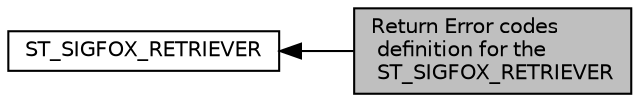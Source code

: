 digraph "Return Error codes definition for the ST_SIGFOX_RETRIEVER"
{
  edge [fontname="Helvetica",fontsize="10",labelfontname="Helvetica",labelfontsize="10"];
  node [fontname="Helvetica",fontsize="10",shape=box];
  rankdir=LR;
  Node2 [label="ST_SIGFOX_RETRIEVER",height=0.2,width=0.4,color="black", fillcolor="white", style="filled",URL="$group___s_t___s_i_g_f_o_x___r_e_t_r_i_e_v_e_r.html",tooltip=" "];
  Node1 [label="Return Error codes\l definition for the\l ST_SIGFOX_RETRIEVER",height=0.2,width=0.4,color="black", fillcolor="grey75", style="filled", fontcolor="black",tooltip=" "];
  Node2->Node1 [shape=plaintext, dir="back", style="solid"];
}
